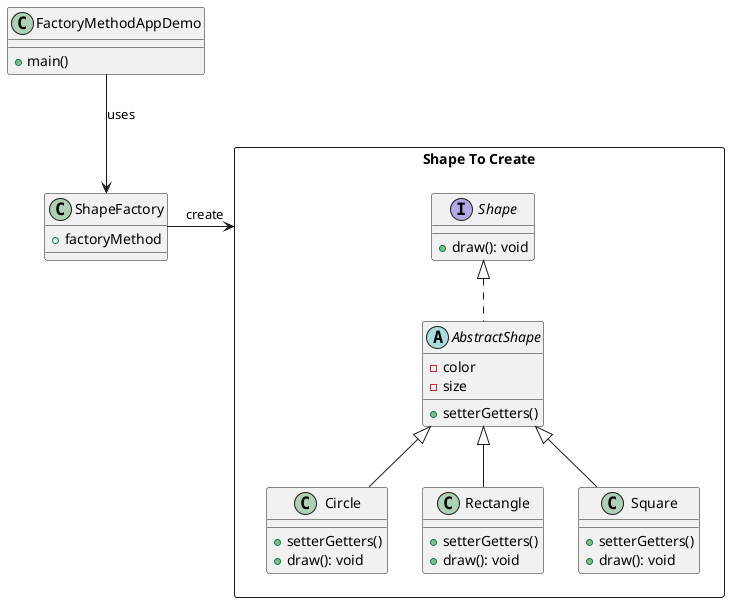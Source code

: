 @startuml


package "Shape To Create" <<Rectangle>>{
interface Shape{
+ draw(): void
}

abstract class AbstractShape {
- color
- size
+setterGetters()
}

class Circle {
+setterGetters()
+ draw(): void
}
class Rectangle {
+setterGetters()
+ draw(): void
}
class Square {
+setterGetters()
+ draw(): void
}

Shape <|..AbstractShape
AbstractShape <|-- Circle
AbstractShape <|-- Rectangle
AbstractShape <|-- Square

}
class ShapeFactory{
+ factoryMethod
}

class FactoryMethodAppDemo{
+ main()
}

FactoryMethodAppDemo -->ShapeFactory:uses
ShapeFactory-right->"Shape To Create":create
@enduml